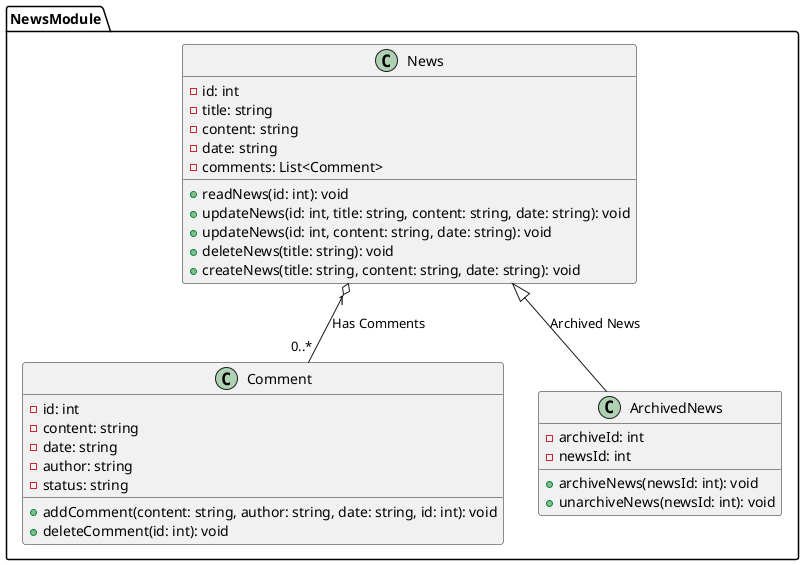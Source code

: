 @startuml manageNews
package NewsModule {
    class News {
        - id: int
        - title: string
        - content: string
        - date: string
        - comments: List<Comment>
        + readNews(id: int): void
        + updateNews(id: int, title: string, content: string, date: string): void
        + updateNews(id: int, content: string, date: string): void
        + deleteNews(title: string): void
        + createNews(title: string, content: string, date: string): void
    }

    class Comment {
        - id: int
        - content: string
        - date: string
        - author: string
        - status: string
        + addComment(content: string, author: string, date: string, id: int): void
        + deleteComment(id: int): void
    }

    News "1" o-- "0..*" Comment : "Has Comments"

    class ArchivedNews {
        - archiveId: int
        - newsId: int
        + archiveNews(newsId: int): void
        + unarchiveNews(newsId: int): void
    }

    News <|-- ArchivedNews : "Archived News"
}
@enduml
